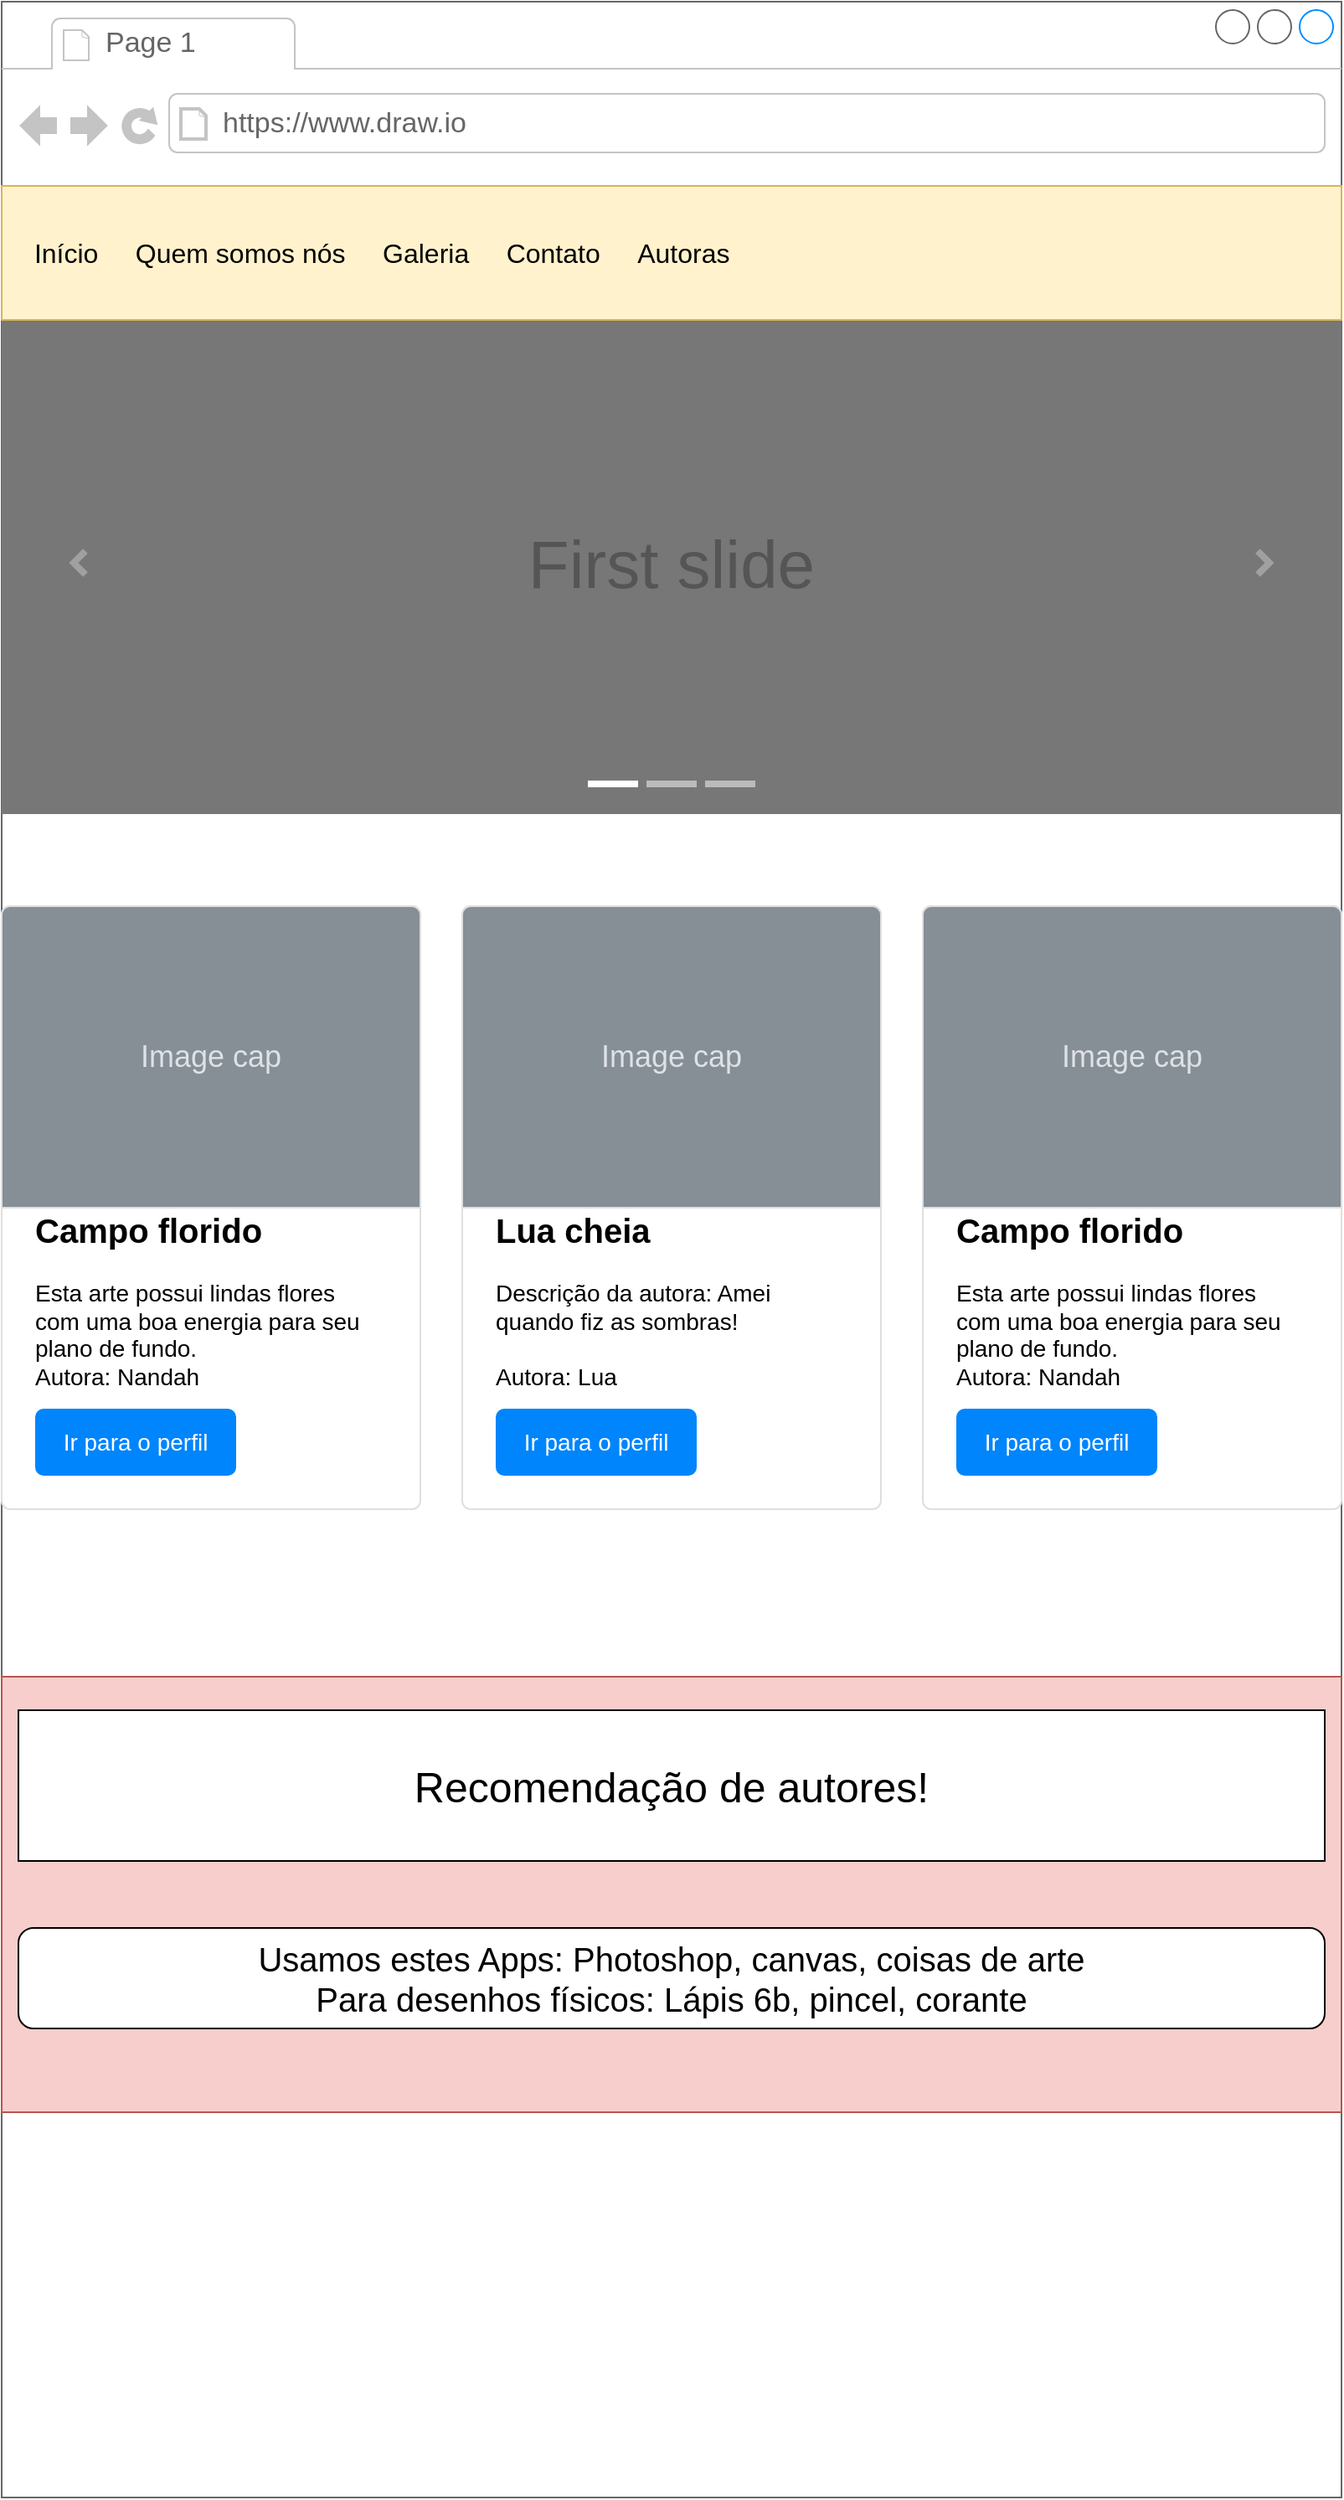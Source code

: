 <mxfile version="14.7.1" type="github">
  <diagram id="wK1NJLroiv-2ser9sW-l" name="Page-1">
    <mxGraphModel dx="997" dy="580" grid="1" gridSize="10" guides="1" tooltips="1" connect="1" arrows="1" fold="1" page="1" pageScale="1" pageWidth="827" pageHeight="1169" math="0" shadow="0">
      <root>
        <mxCell id="0" />
        <mxCell id="1" parent="0" />
        <mxCell id="tDXbiLjTbDgPIIlDf_-2-12" value="" style="strokeWidth=1;shadow=0;dashed=0;align=center;html=1;shape=mxgraph.mockup.containers.browserWindow;rSize=0;strokeColor=#666666;strokeColor2=#008cff;strokeColor3=#c4c4c4;mainText=,;recursiveResize=0;" parent="1" vertex="1">
          <mxGeometry x="50" y="730" width="800" height="1490" as="geometry" />
        </mxCell>
        <mxCell id="tDXbiLjTbDgPIIlDf_-2-13" value="Page 1" style="strokeWidth=1;shadow=0;dashed=0;align=center;html=1;shape=mxgraph.mockup.containers.anchor;fontSize=17;fontColor=#666666;align=left;" parent="tDXbiLjTbDgPIIlDf_-2-12" vertex="1">
          <mxGeometry x="60" y="12" width="110" height="26" as="geometry" />
        </mxCell>
        <mxCell id="tDXbiLjTbDgPIIlDf_-2-14" value="https://www.draw.io" style="strokeWidth=1;shadow=0;dashed=0;align=center;html=1;shape=mxgraph.mockup.containers.anchor;rSize=0;fontSize=17;fontColor=#666666;align=left;" parent="tDXbiLjTbDgPIIlDf_-2-12" vertex="1">
          <mxGeometry x="130" y="60" width="250" height="26" as="geometry" />
        </mxCell>
        <mxCell id="tDXbiLjTbDgPIIlDf_-2-15" value="First slide" style="html=1;shadow=0;dashed=0;strokeColor=none;strokeWidth=1;fillColor=#777777;fontColor=#555555;whiteSpace=wrap;align=center;verticalAlign=middle;fontStyle=0;fontSize=40;" parent="tDXbiLjTbDgPIIlDf_-2-12" vertex="1">
          <mxGeometry y="185" width="800" height="300" as="geometry" />
        </mxCell>
        <mxCell id="tDXbiLjTbDgPIIlDf_-2-16" value="" style="html=1;verticalLabelPosition=bottom;labelBackgroundColor=#ffffff;verticalAlign=top;shadow=0;dashed=0;strokeWidth=4;shape=mxgraph.ios7.misc.more;strokeColor=#a0a0a0;" parent="tDXbiLjTbDgPIIlDf_-2-15" vertex="1">
          <mxGeometry x="1" y="0.5" width="7" height="14" relative="1" as="geometry">
            <mxPoint x="-50" y="-7" as="offset" />
          </mxGeometry>
        </mxCell>
        <mxCell id="tDXbiLjTbDgPIIlDf_-2-17" value="" style="flipH=1;html=1;verticalLabelPosition=bottom;labelBackgroundColor=#ffffff;verticalAlign=top;shadow=0;dashed=0;strokeWidth=4;shape=mxgraph.ios7.misc.more;strokeColor=#a0a0a0;" parent="tDXbiLjTbDgPIIlDf_-2-15" vertex="1">
          <mxGeometry y="0.5" width="7" height="14" relative="1" as="geometry">
            <mxPoint x="43" y="-7" as="offset" />
          </mxGeometry>
        </mxCell>
        <mxCell id="tDXbiLjTbDgPIIlDf_-2-18" value="" style="html=1;shadow=0;strokeColor=none;fillColor=#ffffff;" parent="tDXbiLjTbDgPIIlDf_-2-15" vertex="1">
          <mxGeometry x="0.5" y="1" width="30" height="4" relative="1" as="geometry">
            <mxPoint x="-50" y="-20" as="offset" />
          </mxGeometry>
        </mxCell>
        <mxCell id="tDXbiLjTbDgPIIlDf_-2-19" value="" style="html=1;shadow=0;strokeColor=none;fillColor=#BBBBBB;" parent="tDXbiLjTbDgPIIlDf_-2-15" vertex="1">
          <mxGeometry x="0.5" y="1" width="30" height="4" relative="1" as="geometry">
            <mxPoint x="-15" y="-20" as="offset" />
          </mxGeometry>
        </mxCell>
        <mxCell id="tDXbiLjTbDgPIIlDf_-2-20" value="" style="html=1;shadow=0;strokeColor=none;fillColor=#BBBBBB;" parent="tDXbiLjTbDgPIIlDf_-2-15" vertex="1">
          <mxGeometry x="0.5" y="1" width="30" height="4" relative="1" as="geometry">
            <mxPoint x="20" y="-20" as="offset" />
          </mxGeometry>
        </mxCell>
        <mxCell id="tDXbiLjTbDgPIIlDf_-2-21" value="&amp;nbsp;Início&amp;nbsp; &amp;nbsp; &amp;nbsp;Quem somos nós&amp;nbsp; &amp;nbsp; &amp;nbsp;Galeria&amp;nbsp; &amp;nbsp; &amp;nbsp;Contato&amp;nbsp; &amp;nbsp; &amp;nbsp;Autoras&amp;nbsp;" style="html=1;shadow=0;dashed=0;fillColor=#fff2cc;strokeColor=#d6b656;fontSize=16;align=left;spacing=15;" parent="tDXbiLjTbDgPIIlDf_-2-12" vertex="1">
          <mxGeometry y="110" width="800" height="80" as="geometry" />
        </mxCell>
        <mxCell id="tDXbiLjTbDgPIIlDf_-2-38" value="&lt;span style=&quot;font-size: 20px&quot;&gt;&lt;b&gt;Campo florido&lt;/b&gt;&lt;/span&gt;&lt;br style=&quot;font-size: 14px&quot;&gt;&lt;br style=&quot;font-size: 14px&quot;&gt;Esta arte possui lindas flores&amp;nbsp;&lt;br&gt;com uma boa energia para seu plano de fundo.&lt;br&gt;Autora: Nandah" style="html=1;shadow=0;dashed=0;shape=mxgraph.bootstrap.rrect;rSize=5;strokeColor=#DFDFDF;html=1;whiteSpace=wrap;fillColor=#ffffff;fontColor=#000000;verticalAlign=bottom;align=left;spacing=20;spacingBottom=50;fontSize=14;" parent="tDXbiLjTbDgPIIlDf_-2-12" vertex="1">
          <mxGeometry y="540" width="250" height="360" as="geometry" />
        </mxCell>
        <mxCell id="tDXbiLjTbDgPIIlDf_-2-39" value="Image cap" style="html=1;shadow=0;dashed=0;shape=mxgraph.bootstrap.topButton;rSize=5;perimeter=none;whiteSpace=wrap;fillColor=#868E96;strokeColor=#DFDFDF;fontColor=#DEE2E6;resizeWidth=1;fontSize=18;" parent="tDXbiLjTbDgPIIlDf_-2-38" vertex="1">
          <mxGeometry width="250" height="180" relative="1" as="geometry" />
        </mxCell>
        <mxCell id="tDXbiLjTbDgPIIlDf_-2-40" value="Ir para o perfil" style="html=1;shadow=0;dashed=0;shape=mxgraph.bootstrap.rrect;rSize=5;perimeter=none;whiteSpace=wrap;fillColor=#0085FC;strokeColor=none;fontColor=#ffffff;resizeWidth=1;fontSize=14;" parent="tDXbiLjTbDgPIIlDf_-2-38" vertex="1">
          <mxGeometry y="1" width="120" height="40" relative="1" as="geometry">
            <mxPoint x="20" y="-60" as="offset" />
          </mxGeometry>
        </mxCell>
        <mxCell id="tDXbiLjTbDgPIIlDf_-2-54" value="&lt;span style=&quot;font-size: 20px&quot;&gt;&lt;b&gt;Lua cheia&lt;/b&gt;&lt;/span&gt;&lt;br style=&quot;font-size: 14px&quot;&gt;&lt;br style=&quot;font-size: 14px&quot;&gt;Descrição da autora: Amei quando fiz as sombras!&lt;br&gt;&lt;br&gt;Autora: Lua" style="html=1;shadow=0;dashed=0;shape=mxgraph.bootstrap.rrect;rSize=5;strokeColor=#DFDFDF;html=1;whiteSpace=wrap;fillColor=#ffffff;fontColor=#000000;verticalAlign=bottom;align=left;spacing=20;spacingBottom=50;fontSize=14;" parent="tDXbiLjTbDgPIIlDf_-2-12" vertex="1">
          <mxGeometry x="275" y="540" width="250" height="360" as="geometry" />
        </mxCell>
        <mxCell id="tDXbiLjTbDgPIIlDf_-2-55" value="Image cap" style="html=1;shadow=0;dashed=0;shape=mxgraph.bootstrap.topButton;rSize=5;perimeter=none;whiteSpace=wrap;fillColor=#868E96;strokeColor=#DFDFDF;fontColor=#DEE2E6;resizeWidth=1;fontSize=18;" parent="tDXbiLjTbDgPIIlDf_-2-54" vertex="1">
          <mxGeometry width="250" height="180" relative="1" as="geometry" />
        </mxCell>
        <mxCell id="tDXbiLjTbDgPIIlDf_-2-56" value="Ir para o perfil" style="html=1;shadow=0;dashed=0;shape=mxgraph.bootstrap.rrect;rSize=5;perimeter=none;whiteSpace=wrap;fillColor=#0085FC;strokeColor=none;fontColor=#ffffff;resizeWidth=1;fontSize=14;" parent="tDXbiLjTbDgPIIlDf_-2-54" vertex="1">
          <mxGeometry y="1" width="120" height="40" relative="1" as="geometry">
            <mxPoint x="20" y="-60" as="offset" />
          </mxGeometry>
        </mxCell>
        <mxCell id="tDXbiLjTbDgPIIlDf_-2-57" value="&lt;span style=&quot;font-size: 20px&quot;&gt;&lt;b&gt;Campo florido&lt;/b&gt;&lt;/span&gt;&lt;br style=&quot;font-size: 14px&quot;&gt;&lt;br style=&quot;font-size: 14px&quot;&gt;Esta arte possui lindas flores&amp;nbsp;&lt;br&gt;com uma boa energia para seu plano de fundo.&lt;br&gt;Autora: Nandah" style="html=1;shadow=0;dashed=0;shape=mxgraph.bootstrap.rrect;rSize=5;strokeColor=#DFDFDF;html=1;whiteSpace=wrap;fillColor=#ffffff;fontColor=#000000;verticalAlign=bottom;align=left;spacing=20;spacingBottom=50;fontSize=14;" parent="tDXbiLjTbDgPIIlDf_-2-12" vertex="1">
          <mxGeometry x="550" y="540" width="250" height="360" as="geometry" />
        </mxCell>
        <mxCell id="tDXbiLjTbDgPIIlDf_-2-58" value="Image cap" style="html=1;shadow=0;dashed=0;shape=mxgraph.bootstrap.topButton;rSize=5;perimeter=none;whiteSpace=wrap;fillColor=#868E96;strokeColor=#DFDFDF;fontColor=#DEE2E6;resizeWidth=1;fontSize=18;" parent="tDXbiLjTbDgPIIlDf_-2-57" vertex="1">
          <mxGeometry width="250" height="180" relative="1" as="geometry" />
        </mxCell>
        <mxCell id="tDXbiLjTbDgPIIlDf_-2-59" value="Ir para o perfil" style="html=1;shadow=0;dashed=0;shape=mxgraph.bootstrap.rrect;rSize=5;perimeter=none;whiteSpace=wrap;fillColor=#0085FC;strokeColor=none;fontColor=#ffffff;resizeWidth=1;fontSize=14;" parent="tDXbiLjTbDgPIIlDf_-2-57" vertex="1">
          <mxGeometry y="1" width="120" height="40" relative="1" as="geometry">
            <mxPoint x="20" y="-60" as="offset" />
          </mxGeometry>
        </mxCell>
        <mxCell id="tDXbiLjTbDgPIIlDf_-2-60" value="" style="rounded=0;whiteSpace=wrap;html=1;fillColor=#f8cecc;strokeColor=#b85450;" parent="1" vertex="1">
          <mxGeometry x="50" y="1730" width="800" height="260" as="geometry" />
        </mxCell>
        <mxCell id="tDXbiLjTbDgPIIlDf_-2-62" value="" style="rounded=0;whiteSpace=wrap;html=1;" parent="1" vertex="1">
          <mxGeometry x="60" y="1750" width="780" height="90" as="geometry" />
        </mxCell>
        <mxCell id="tDXbiLjTbDgPIIlDf_-2-63" value="&lt;span style=&quot;font-size: 25px&quot;&gt;Recomendação de autores!&lt;br&gt;&lt;/span&gt;" style="text;html=1;strokeColor=none;fillColor=none;align=center;verticalAlign=middle;whiteSpace=wrap;rounded=0;" parent="1" vertex="1">
          <mxGeometry x="60" y="1765" width="780" height="60" as="geometry" />
        </mxCell>
        <mxCell id="2cCJGgApycYE-1iXP-OD-3" value="&lt;span style=&quot;font-size: 20px&quot;&gt;Usamos estes Apps: Photoshop, canvas, coisas de arte&lt;br&gt;Para desenhos físicos: Lápis 6b, pincel, corante&lt;br&gt;&lt;/span&gt;" style="rounded=1;whiteSpace=wrap;html=1;" vertex="1" parent="1">
          <mxGeometry x="60" y="1880" width="780" height="60" as="geometry" />
        </mxCell>
      </root>
    </mxGraphModel>
  </diagram>
</mxfile>
